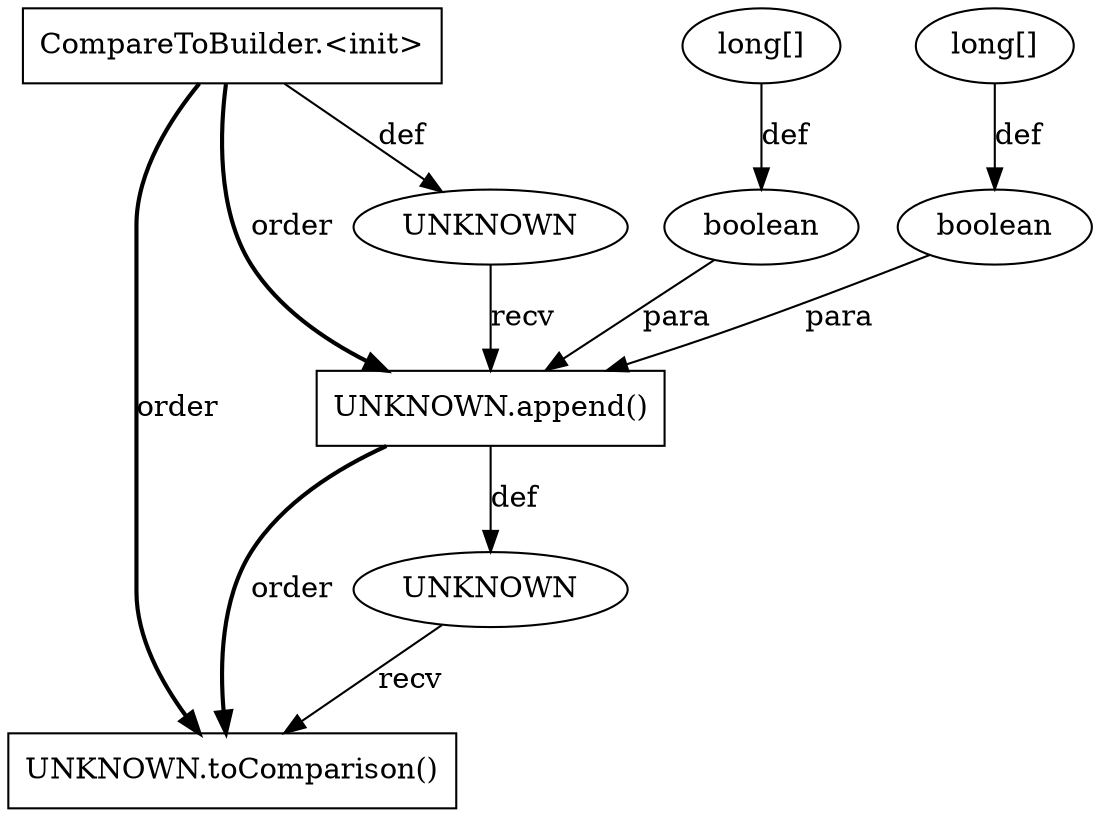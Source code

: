 digraph "AUG" {

  1 [ label="UNKNOWN.toComparison()" shape="box" ];
  2 [ label="UNKNOWN" shape="ellipse" ];
  3 [ label="UNKNOWN.append()" shape="box" ];
  4 [ label="UNKNOWN" shape="ellipse" ];
  5 [ label="boolean" shape="ellipse" ];
  6 [ label="CompareToBuilder.<init>" shape="box" ];
  7 [ label="boolean" shape="ellipse" ];
  8 [ label="long[]" shape="ellipse" ];
  9 [ label="long[]" shape="ellipse" ];
  6 -> 1 [ label="order" style="bold" ];
  2 -> 1 [ label="recv" style="solid" ];
  3 -> 1 [ label="order" style="bold" ];
  3 -> 2 [ label="def" style="solid" ];
  6 -> 3 [ label="order" style="bold" ];
  4 -> 3 [ label="recv" style="solid" ];
  7 -> 3 [ label="para" style="solid" ];
  5 -> 3 [ label="para" style="solid" ];
  6 -> 4 [ label="def" style="solid" ];
  9 -> 5 [ label="def" style="solid" ];
  8 -> 7 [ label="def" style="solid" ];
}
